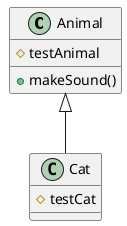 @startuml

class Animal {
    #testAnimal
    +makeSound()
}

class Cat extends Animal {
    #testCat
}

@enduml

@startuml

class Vehicle {
    #testVehicle
    +drive()
}

class Car extends Vehicle {
    #testCar
}

@enduml